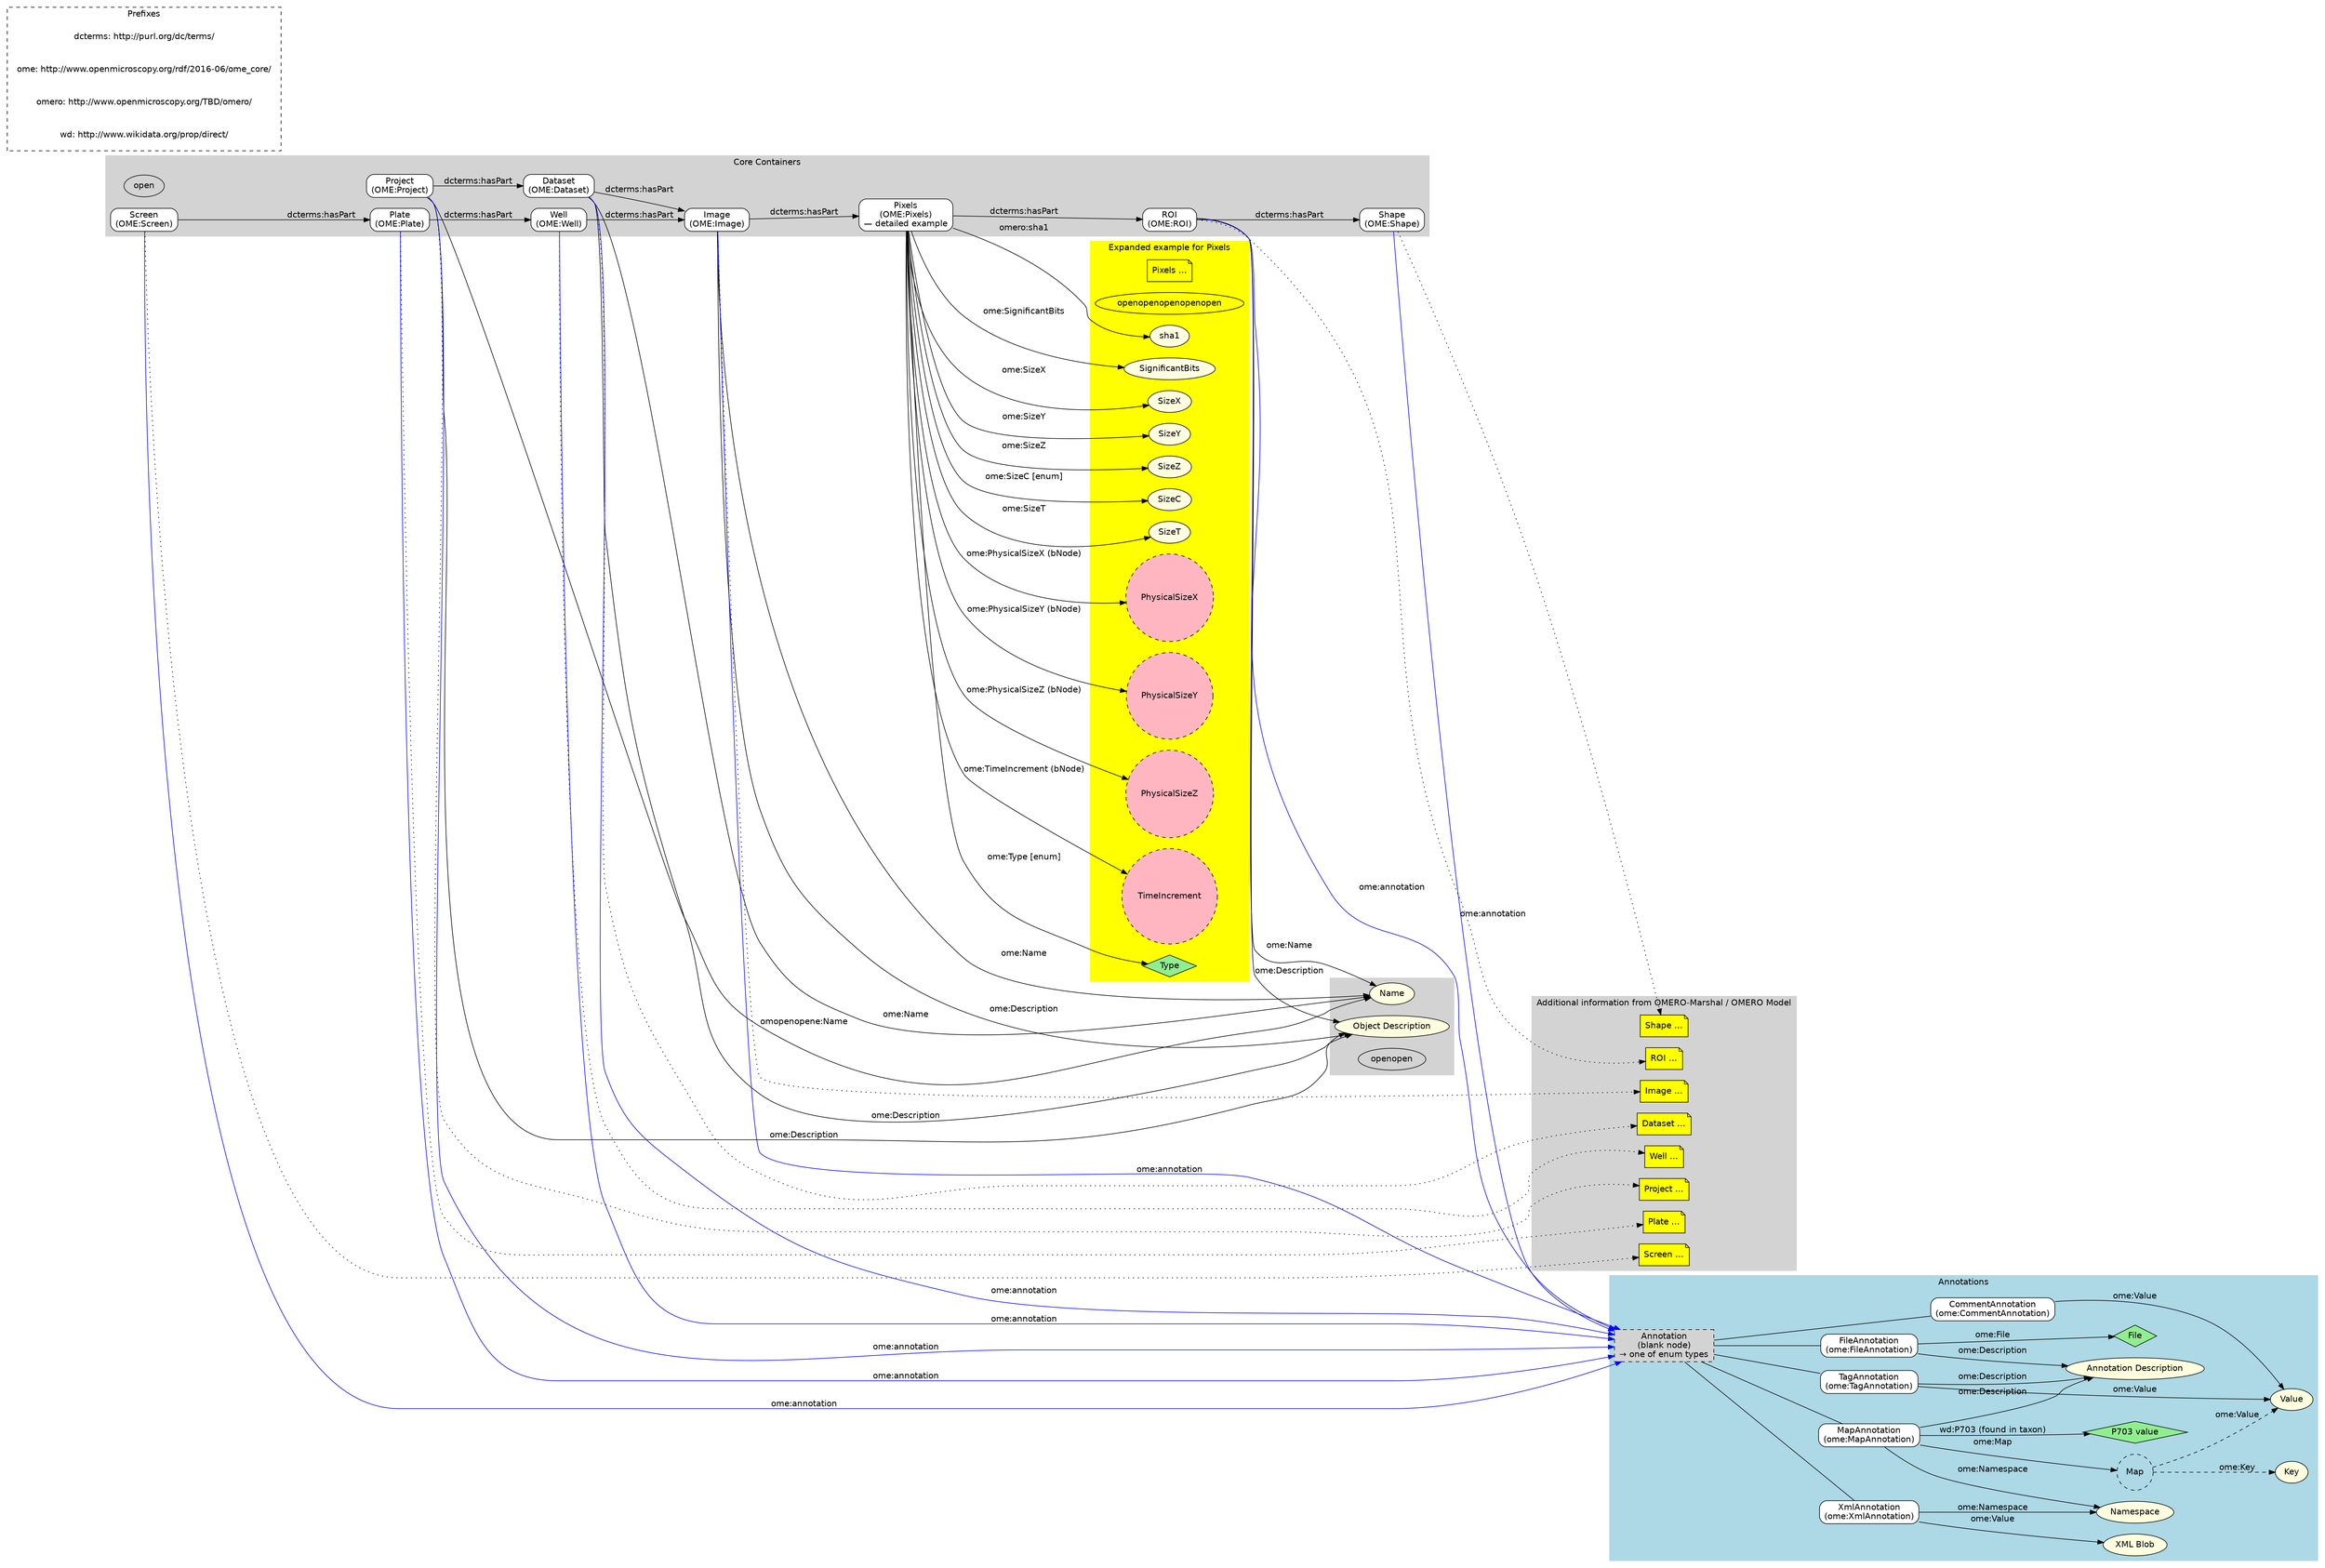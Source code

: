 // BUILT UPON BASELINE BY CHAT GPT - 5
// NEEDS MORE REVIEWS
digraph OMERO_RDF_COMPACT {
    rankdir = LR;
    fontname = "Helvetica";
    
    node [fontname = "Helvetica";];
    edge [fontname = "Helvetica";];
    
    // === Core Containers ===
    subgraph cluster_containers {
        open;
        label = "Core Containers";
        style = filled;
        color = lightgrey;
        
        Project [label = "Project\n(OME:Project)";shape = box;style = "rounded,filled";fillcolor = white;];
        Dataset [label = "Dataset\n(OME:Dataset)";shape = box;style = "rounded,filled";fillcolor = white;];
        Image [label = "Image\n(OME:Image)";shape = box;style = "rounded,filled";fillcolor = white;];
        Pixels [label = "Pixels\n(OME:Pixels)\n— detailed example";shape = box;style = "rounded,filled";fillcolor = white;];
        ROI [label = "ROI\n(OME:ROI)";shape = box;style = "rounded,filled";fillcolor = white;];
        Shape [label = "Shape\n(OME:Shape)";shape = box;style = "rounded,filled";fillcolor = white;];
        
        Screen [label = "Screen\n(OME:Screen)";shape = box;style = "rounded,filled";fillcolor = white;];
        Plate [label = "Plate\n(OME:Plate)";shape = box;style = "rounded,filled";fillcolor = white;];
        Well [label = "Well\n(OME:Well)";shape = box;style = "rounded,filled";fillcolor = white;];
    }
    
    // === Containment (double arrows) ===
    Project -> Dataset [label = "dcterms:hasPart";];
    Dataset -> Image [label = "dcterms:hasPart";];
    Image -> Pixels [label = "dcterms:hasPart";];
    Pixels -> ROI [label = "dcterms:hasPart";];
    ROI -> Shape [label = "dcterms:hasPart";];
    
    Screen -> Plate [label = "dcterms:hasPart";];
    Plate -> Well [label = "dcterms:hasPart";];
    Well -> Image [label = "dcterms:hasPart";];
    
    // === Metadata (shared literals) ===
    Project -> "Name" [label = "omopenopene:Name";];
    Project -> "Object Description" [label = "ome:Description";];
    
    Dataset -> "Name" [label = "ome:Name";];
    Dataset -> "Object Description" [label = "ome:Description";];
    
    Image -> "Name" [label = "ome:Name";];
    Image -> "Object Description" [label = "ome:Description";];
    
    ROI -> "Name" [label = "ome:Name";];
    ROI -> "Object Description" [label = "ome:Description";];
    
    // === Pixels attributes (explicit example) ===
    subgraph cluster_pixels {
        open;
        label = "Expanded example for Pixels";
        style = filled;
        color = yellow;
        
        "Pixels …" [shape = note;style = filled;fillcolor = yellow;];
        openopenopenopenopen;
        Pixels -> "SizeX" [label = "ome:SizeX";];
        Pixels -> "SizeY" [label = "ome:SizeY";];
        Pixels -> "SizeZ" [label = "ome:SizeZ";];
        Pixels -> "SizeC" [label = "ome:SizeC [enum]";];
        Pixels -> "SizeT" [label = "ome:SizeT";];
        Pixels -> "PhysicalSizeX" [label = "ome:PhysicalSizeX (bNode)";];
        Pixels -> "PhysicalSizeY" [label = "ome:PhysicalSizeY (bNode)";];
        Pixels -> "PhysicalSizeZ" [label = "ome:PhysicalSizeZ (bNode)";];
        Pixels -> "TimeIncrement" [label = "ome:TimeIncrement (bNode)";];
        Pixels -> "Type" [label = "ome:Type [enum]";];
        Pixels -> "sha1" [label = "omero:sha1";];
        Pixels -> "SignificantBits" [label = "ome:SignificantBits";];
    }
    
    subgraph cluster_direct_literals {
        openopen;
        style = filled;
        color = lightgray;
        
        "Name" [shape = ellipse;style = filled;fillcolor = lightyellow;];
        "Object Description" [shape = ellipse;style = filled;fillcolor = lightyellow;];
    }
    // === Styles ===
    
    
    "SizeX" [shape = ellipse;style = filled;fillcolor = lightyellow;];
    "SizeY" [shape = ellipse;style = filled;fillcolor = lightyellow;];
    "SizeZ" [shape = ellipse;style = filled;fillcolor = lightyellow;];
    "SizeC" [shape = ellipse;style = filled;fillcolor = lightyellow;];
    "SizeT" [shape = ellipse;style = filled;fillcolor = lightyellow;];
    "SignificantBits" [shape = ellipse;style = filled;fillcolor = lightyellow;];
    "XML Blob" [shape = ellipse;style = filled;fillcolor = lightyellow;];
    "Type" [shape = diamond;style = filled;fillcolor = lightgreen;];
    "sha1" [shape = ellipse;style = filled;fillcolor = lightyellow;];
    "PhysicalSizeX" [shape = circle;style = "dashed,filled";fillcolor = lightpink;];
    "PhysicalSizeY" [shape = circle;style = "dashed,filled";fillcolor = lightpink;];
    "PhysicalSizeZ" [shape = circle;style = "dashed,filled";fillcolor = lightpink;];
    "TimeIncrement" [shape = circle;style = "dashed,filled";fillcolor = lightpink;];
    
    // === Placeholder nodes for other classes ===
    Project -> "Project …" [style = dotted;];
    Dataset -> "Dataset …" [style = dotted;];
    Image -> "Image …" [style = dotted;];
    ROI -> "ROI …" [style = dotted;];
    Shape -> "Shape …" [style = dotted;];
    Screen -> "Screen …" [style = dotted;];
    Plate -> "Plate …" [style = dotted;];
    Well -> "Well …" [style = dotted;];
    
    subgraph cluster_extra {
        label = "Additional information from OMERO-Marshal / OMERO Model";
        style = filled;
        color = lightgray;
        
        
        "Project …" [shape = note;style = filled;fillcolor = yellow;];
        "Dataset …" [shape = note;style = filled;fillcolor = yellow;];
        "Image …" [shape = note;style = filled;fillcolor = yellow;];
        "ROI …" [shape = note;style = filled;fillcolor = yellow;];
        "Shape …" [shape = note;style = filled;fillcolor = yellow;];
        "Screen …" [shape = note;style = filled;fillcolor = yellow;];
        "Plate …" [shape = note;style = filled;fillcolor = yellow;];
        "Well …" [shape = note;style = filled;fillcolor = yellow;];
    }
    open;
    // === Annotations ===
    subgraph cluster_annotations {
        label = "Annotations";
        style = filled;
        color = lightblue;
        
        Annotation [label = "Annotation\n(blank node)\n→ one of enum types";shape = box;style = "dashed,filled";fillcolor = lightgray;];
        Annotation -> MapAnnotation [arrowhead = none;];
        Annotation -> XmlAnnotation [arrowhead = none;];
        Annotation -> TagAnnotation [arrowhead = none;];
        Annotation -> CommentAnnotation [arrowhead = none;];
        Annotation -> FileAnnotation [arrowhead = none;];
        
        MapAnnotation [label = "MapAnnotation\n(ome:MapAnnotation)";shape = box;style = "rounded,filled";fillcolor = white;];
        XmlAnnotation [label = "XmlAnnotation\n(ome:XmlAnnotation)";shape = box;style = "rounded,filled";fillcolor = white;];
        TagAnnotation [label = "TagAnnotation\n(ome:TagAnnotation)";shape = box;style = "rounded,filled";fillcolor = white;];
        CommentAnnotation [label = "CommentAnnotation\n(ome:CommentAnnotation)";shape = box;style = "rounded,filled";fillcolor = white;];
        FileAnnotation [label = "FileAnnotation\n(ome:FileAnnotation)";shape = box;style = "rounded,filled";fillcolor = white;];
        
        // MapAnnotation details
        MapAnnotation -> "Namespace" [label = "ome:Namespace";];
        MapAnnotation -> "Map" [label = "ome:Map";];
        MapAnnotation -> "P703 value" [label = "wd:P703 (found in taxon)";];
        MapAnnotation -> "Annotation Description" [label = "ome:Description";];
        
        "Map" [shape = circle;style = "dashed,filled";fillcolor = lightblue;];
        "Key" [shape = ellipse;style = filled;fillcolor = lightyellow;];
        "Value" [shape = ellipse;style = filled;fillcolor = lightyellow;];
        "Map" -> "Key" [label = "ome:Key"; style = dashed;];
        "Map" -> "Value" [label = "ome:Value"; style = dashed;];
        
        XmlAnnotation -> "XML Blob" [label = "ome:Value";];
        XmlAnnotation -> "Namespace" [label = "ome:Namespace";];
        
        TagAnnotation -> "Value" [label = "ome:Value";];
        TagAnnotation -> "Annotation Description" [label = "ome:Description";];
        
        CommentAnnotation -> "Value" [label = "ome:Value";];
        
        FileAnnotation -> "File" [label = "ome:File";];
        FileAnnotation -> "Annotation Description" [label = "ome:Description";];
        
        "Namespace" [shape = ellipse;style = filled;fillcolor = lightyellow;];
        "Annotation Description" [shape = ellipse;style = filled;fillcolor = lightyellow;];
        "File" [shape = diamond;style = filled;fillcolor = lightgreen;];
        "P703 value" [shape = diamond;style = filled;fillcolor = lightgreen;];
    }
    
    // === Annotation edges (blue) ===
    edge [color = blue;];
    Project -> Annotation [label = "ome:annotation";];
    Dataset -> Annotation [label = "ome:annotation";];
    Image -> Annotation [label = "ome:annotation";];
    ROI -> Annotation [label = "ome:annotation";];
    Shape -> Annotation [label = "ome:annotation";];
    Screen -> Annotation [label = "ome:annotation";];
    Plate -> Annotation [label = "ome:annotation";];
    Well -> Annotation [label = "ome:annotation";];
    
    edge [color = black;];
    
    // === Prefixes Legend ===
    subgraph cluster_legend {
        label = "Prefixes";
        style = dashed;
        "dcterms:" [shape = plaintext;label = "dcterms: http://purl.org/dc/terms/";];
        "ome:" [shape = plaintext;label = "ome: http://www.openmicroscopy.org/rdf/2016-06/ome_core/";];
        "omero:" [shape = plaintext;label = "omero: http://www.openmicroscopy.org/TBD/omero/";];
        "wd:" [shape = plaintext;label = "wd: http://www.wikidata.org/prop/direct/";];
    }
}